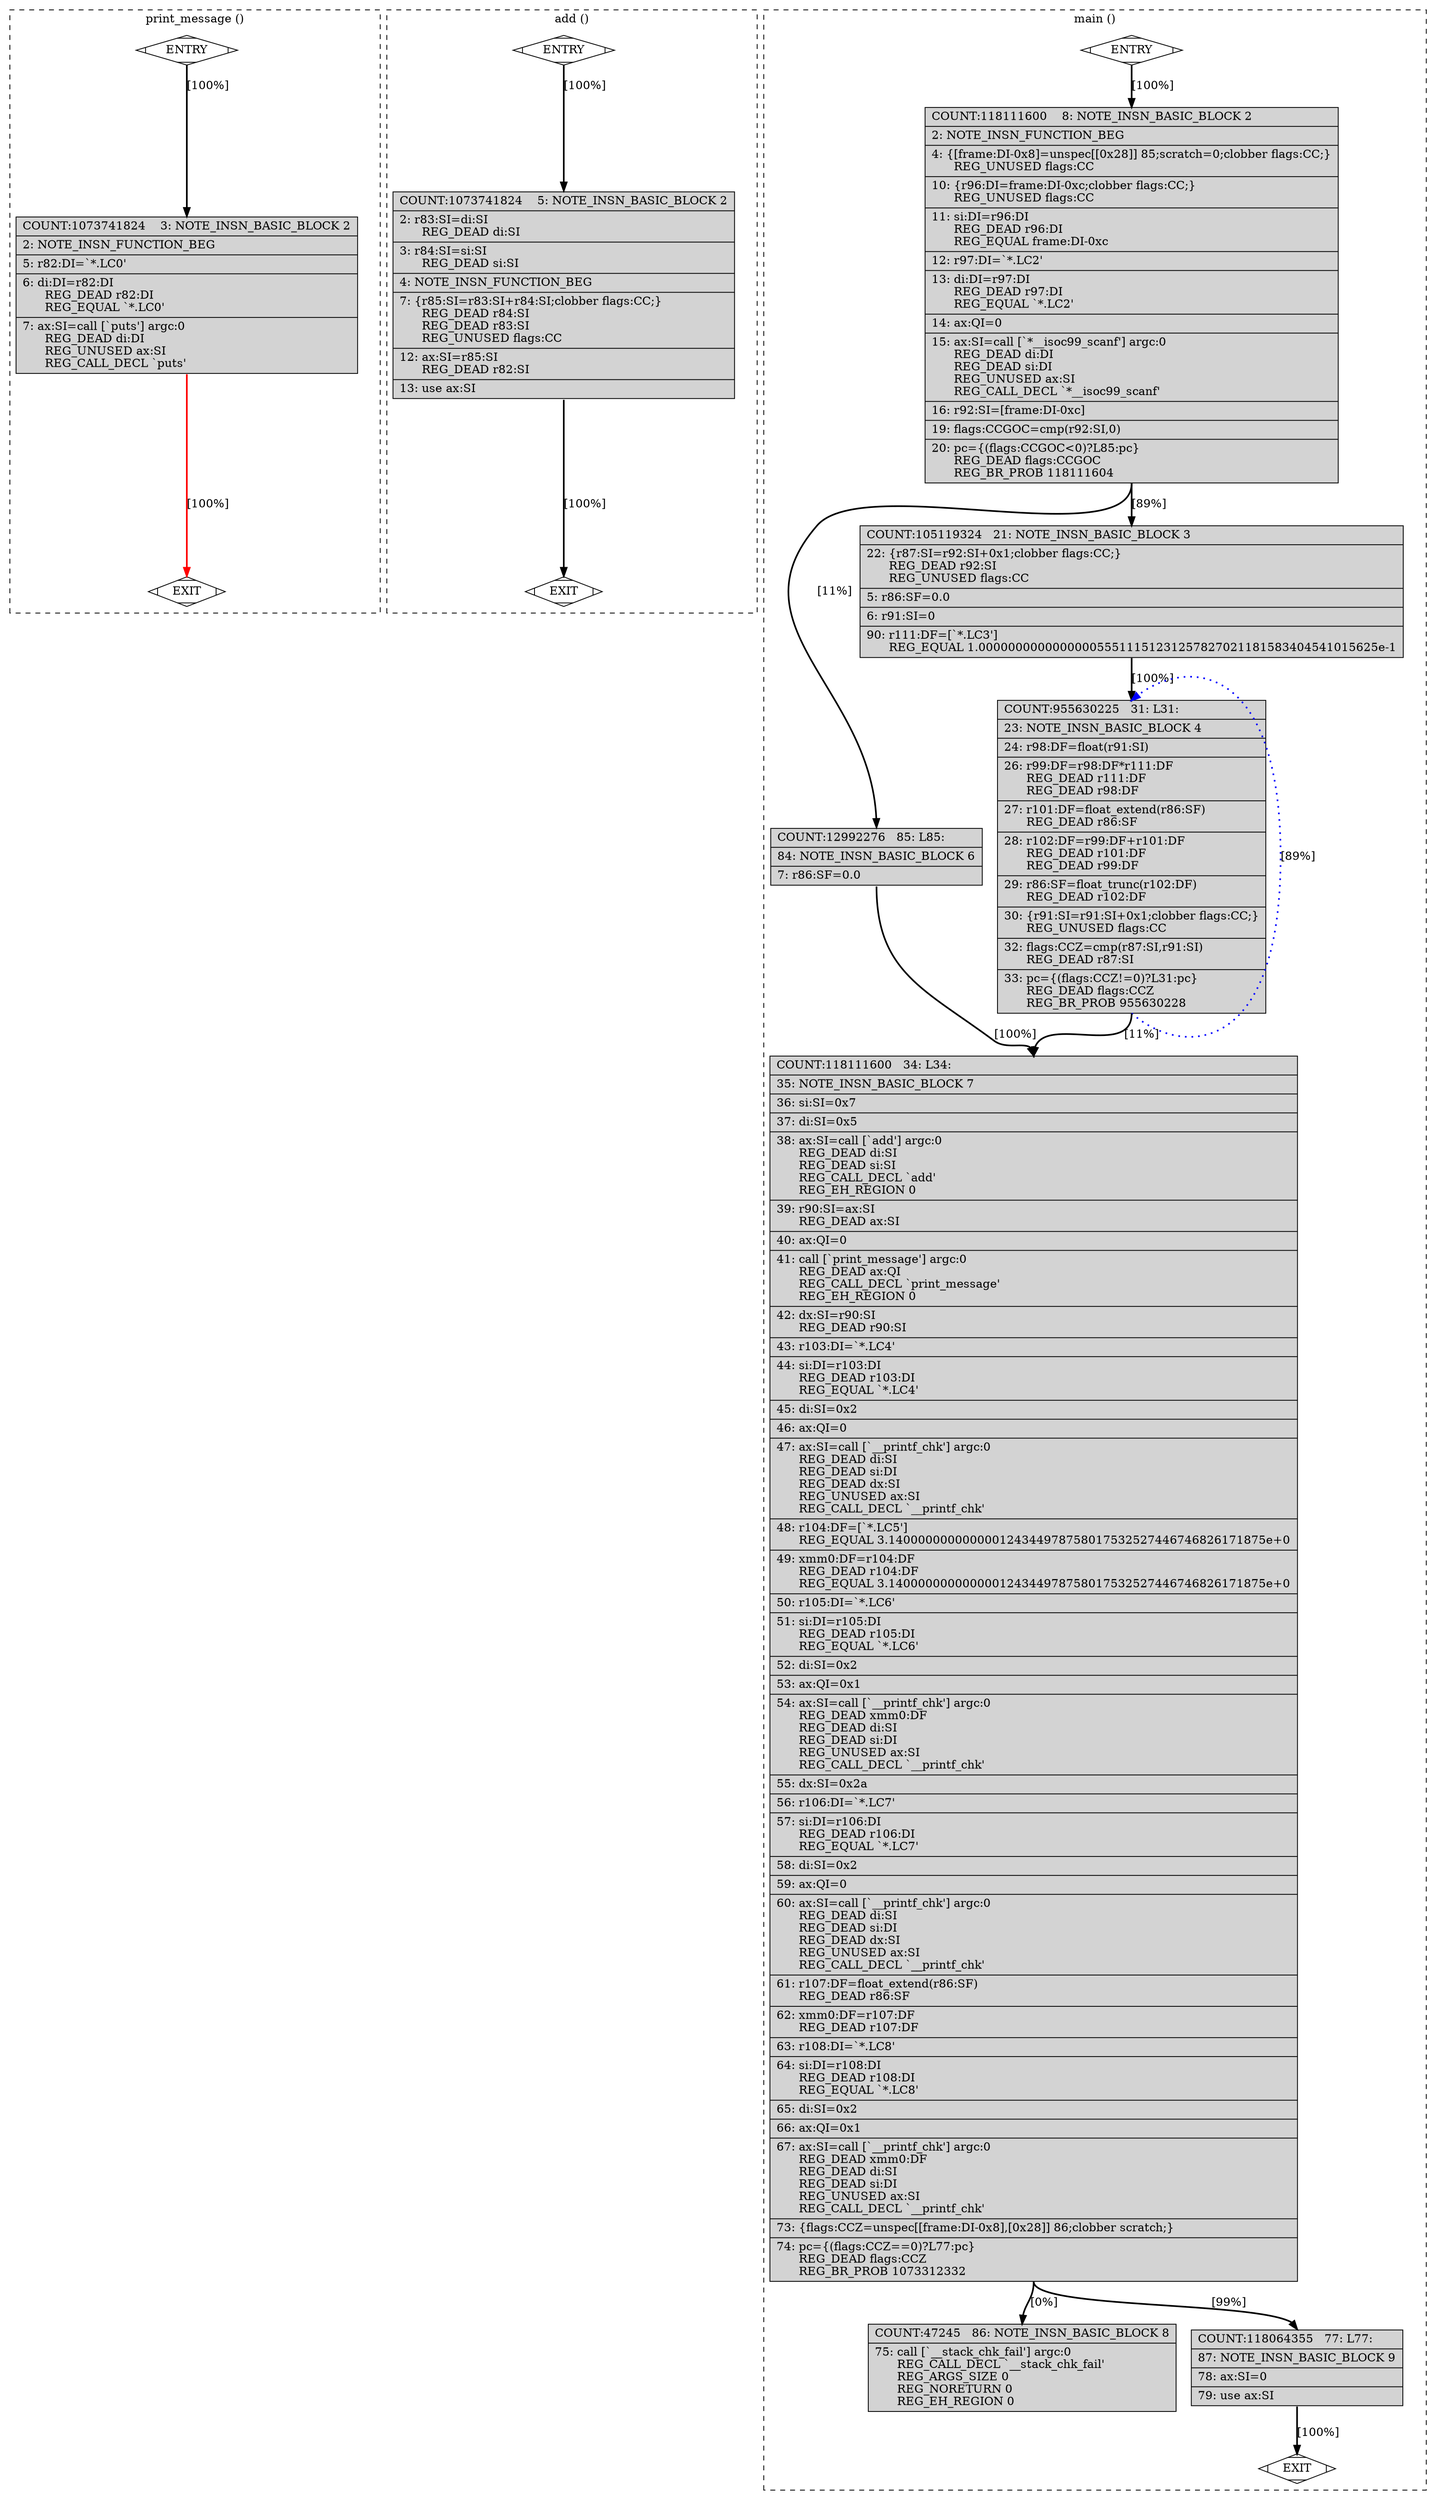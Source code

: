 digraph "test.c.280r.stv1" {
overlap=false;
subgraph "cluster_print_message" {
	style="dashed";
	color="black";
	label="print_message ()";
	fn_24_basic_block_0 [shape=Mdiamond,style=filled,fillcolor=white,label="ENTRY"];

	fn_24_basic_block_2 [shape=record,style=filled,fillcolor=lightgrey,label="{COUNT:1073741824\ \ \ \ 3:\ NOTE_INSN_BASIC_BLOCK\ 2\l\
|\ \ \ \ 2:\ NOTE_INSN_FUNCTION_BEG\l\
|\ \ \ \ 5:\ r82:DI=`*.LC0'\l\
|\ \ \ \ 6:\ di:DI=r82:DI\l\
\ \ \ \ \ \ REG_DEAD\ r82:DI\l\
\ \ \ \ \ \ REG_EQUAL\ `*.LC0'\l\
|\ \ \ \ 7:\ ax:SI=call\ [`puts']\ argc:0\l\
\ \ \ \ \ \ REG_DEAD\ di:DI\l\
\ \ \ \ \ \ REG_UNUSED\ ax:SI\l\
\ \ \ \ \ \ REG_CALL_DECL\ `puts'\l\
}"];

	fn_24_basic_block_1 [shape=Mdiamond,style=filled,fillcolor=white,label="EXIT"];

	fn_24_basic_block_0:s -> fn_24_basic_block_2:n [style="solid,bold",color=black,weight=100,constraint=true,label="[100%]"];
	fn_24_basic_block_2:s -> fn_24_basic_block_1:n [style="solid,bold",color=red,weight=10,constraint=true,label="[100%]"];
	fn_24_basic_block_0:s -> fn_24_basic_block_1:n [style="invis",constraint=true];
}
subgraph "cluster_add" {
	style="dashed";
	color="black";
	label="add ()";
	fn_25_basic_block_0 [shape=Mdiamond,style=filled,fillcolor=white,label="ENTRY"];

	fn_25_basic_block_2 [shape=record,style=filled,fillcolor=lightgrey,label="{COUNT:1073741824\ \ \ \ 5:\ NOTE_INSN_BASIC_BLOCK\ 2\l\
|\ \ \ \ 2:\ r83:SI=di:SI\l\
\ \ \ \ \ \ REG_DEAD\ di:SI\l\
|\ \ \ \ 3:\ r84:SI=si:SI\l\
\ \ \ \ \ \ REG_DEAD\ si:SI\l\
|\ \ \ \ 4:\ NOTE_INSN_FUNCTION_BEG\l\
|\ \ \ \ 7:\ \{r85:SI=r83:SI+r84:SI;clobber\ flags:CC;\}\l\
\ \ \ \ \ \ REG_DEAD\ r84:SI\l\
\ \ \ \ \ \ REG_DEAD\ r83:SI\l\
\ \ \ \ \ \ REG_UNUSED\ flags:CC\l\
|\ \ \ 12:\ ax:SI=r85:SI\l\
\ \ \ \ \ \ REG_DEAD\ r82:SI\l\
|\ \ \ 13:\ use\ ax:SI\l\
}"];

	fn_25_basic_block_1 [shape=Mdiamond,style=filled,fillcolor=white,label="EXIT"];

	fn_25_basic_block_0:s -> fn_25_basic_block_2:n [style="solid,bold",color=black,weight=100,constraint=true,label="[100%]"];
	fn_25_basic_block_2:s -> fn_25_basic_block_1:n [style="solid,bold",color=black,weight=100,constraint=true,label="[100%]"];
	fn_25_basic_block_0:s -> fn_25_basic_block_1:n [style="invis",constraint=true];
}
subgraph "cluster_main" {
	style="dashed";
	color="black";
	label="main ()";
	fn_26_basic_block_0 [shape=Mdiamond,style=filled,fillcolor=white,label="ENTRY"];

	fn_26_basic_block_2 [shape=record,style=filled,fillcolor=lightgrey,label="{COUNT:118111600\ \ \ \ 8:\ NOTE_INSN_BASIC_BLOCK\ 2\l\
|\ \ \ \ 2:\ NOTE_INSN_FUNCTION_BEG\l\
|\ \ \ \ 4:\ \{[frame:DI-0x8]=unspec[[0x28]]\ 85;scratch=0;clobber\ flags:CC;\}\l\
\ \ \ \ \ \ REG_UNUSED\ flags:CC\l\
|\ \ \ 10:\ \{r96:DI=frame:DI-0xc;clobber\ flags:CC;\}\l\
\ \ \ \ \ \ REG_UNUSED\ flags:CC\l\
|\ \ \ 11:\ si:DI=r96:DI\l\
\ \ \ \ \ \ REG_DEAD\ r96:DI\l\
\ \ \ \ \ \ REG_EQUAL\ frame:DI-0xc\l\
|\ \ \ 12:\ r97:DI=`*.LC2'\l\
|\ \ \ 13:\ di:DI=r97:DI\l\
\ \ \ \ \ \ REG_DEAD\ r97:DI\l\
\ \ \ \ \ \ REG_EQUAL\ `*.LC2'\l\
|\ \ \ 14:\ ax:QI=0\l\
|\ \ \ 15:\ ax:SI=call\ [`*__isoc99_scanf']\ argc:0\l\
\ \ \ \ \ \ REG_DEAD\ di:DI\l\
\ \ \ \ \ \ REG_DEAD\ si:DI\l\
\ \ \ \ \ \ REG_UNUSED\ ax:SI\l\
\ \ \ \ \ \ REG_CALL_DECL\ `*__isoc99_scanf'\l\
|\ \ \ 16:\ r92:SI=[frame:DI-0xc]\l\
|\ \ \ 19:\ flags:CCGOC=cmp(r92:SI,0)\l\
|\ \ \ 20:\ pc=\{(flags:CCGOC\<0)?L85:pc\}\l\
\ \ \ \ \ \ REG_DEAD\ flags:CCGOC\l\
\ \ \ \ \ \ REG_BR_PROB\ 118111604\l\
}"];

	fn_26_basic_block_6 [shape=record,style=filled,fillcolor=lightgrey,label="{COUNT:12992276\ \ \ 85:\ L85:\l\
|\ \ \ 84:\ NOTE_INSN_BASIC_BLOCK\ 6\l\
|\ \ \ \ 7:\ r86:SF=0.0\l\
}"];

	fn_26_basic_block_3 [shape=record,style=filled,fillcolor=lightgrey,label="{COUNT:105119324\ \ \ 21:\ NOTE_INSN_BASIC_BLOCK\ 3\l\
|\ \ \ 22:\ \{r87:SI=r92:SI+0x1;clobber\ flags:CC;\}\l\
\ \ \ \ \ \ REG_DEAD\ r92:SI\l\
\ \ \ \ \ \ REG_UNUSED\ flags:CC\l\
|\ \ \ \ 5:\ r86:SF=0.0\l\
|\ \ \ \ 6:\ r91:SI=0\l\
|\ \ \ 90:\ r111:DF=[`*.LC3']\l\
\ \ \ \ \ \ REG_EQUAL\ 1.000000000000000055511151231257827021181583404541015625e-1\l\
}"];

	fn_26_basic_block_4 [shape=record,style=filled,fillcolor=lightgrey,label="{COUNT:955630225\ \ \ 31:\ L31:\l\
|\ \ \ 23:\ NOTE_INSN_BASIC_BLOCK\ 4\l\
|\ \ \ 24:\ r98:DF=float(r91:SI)\l\
|\ \ \ 26:\ r99:DF=r98:DF*r111:DF\l\
\ \ \ \ \ \ REG_DEAD\ r111:DF\l\
\ \ \ \ \ \ REG_DEAD\ r98:DF\l\
|\ \ \ 27:\ r101:DF=float_extend(r86:SF)\l\
\ \ \ \ \ \ REG_DEAD\ r86:SF\l\
|\ \ \ 28:\ r102:DF=r99:DF+r101:DF\l\
\ \ \ \ \ \ REG_DEAD\ r101:DF\l\
\ \ \ \ \ \ REG_DEAD\ r99:DF\l\
|\ \ \ 29:\ r86:SF=float_trunc(r102:DF)\l\
\ \ \ \ \ \ REG_DEAD\ r102:DF\l\
|\ \ \ 30:\ \{r91:SI=r91:SI+0x1;clobber\ flags:CC;\}\l\
\ \ \ \ \ \ REG_UNUSED\ flags:CC\l\
|\ \ \ 32:\ flags:CCZ=cmp(r87:SI,r91:SI)\l\
\ \ \ \ \ \ REG_DEAD\ r87:SI\l\
|\ \ \ 33:\ pc=\{(flags:CCZ!=0)?L31:pc\}\l\
\ \ \ \ \ \ REG_DEAD\ flags:CCZ\l\
\ \ \ \ \ \ REG_BR_PROB\ 955630228\l\
}"];

	fn_26_basic_block_7 [shape=record,style=filled,fillcolor=lightgrey,label="{COUNT:118111600\ \ \ 34:\ L34:\l\
|\ \ \ 35:\ NOTE_INSN_BASIC_BLOCK\ 7\l\
|\ \ \ 36:\ si:SI=0x7\l\
|\ \ \ 37:\ di:SI=0x5\l\
|\ \ \ 38:\ ax:SI=call\ [`add']\ argc:0\l\
\ \ \ \ \ \ REG_DEAD\ di:SI\l\
\ \ \ \ \ \ REG_DEAD\ si:SI\l\
\ \ \ \ \ \ REG_CALL_DECL\ `add'\l\
\ \ \ \ \ \ REG_EH_REGION\ 0\l\
|\ \ \ 39:\ r90:SI=ax:SI\l\
\ \ \ \ \ \ REG_DEAD\ ax:SI\l\
|\ \ \ 40:\ ax:QI=0\l\
|\ \ \ 41:\ call\ [`print_message']\ argc:0\l\
\ \ \ \ \ \ REG_DEAD\ ax:QI\l\
\ \ \ \ \ \ REG_CALL_DECL\ `print_message'\l\
\ \ \ \ \ \ REG_EH_REGION\ 0\l\
|\ \ \ 42:\ dx:SI=r90:SI\l\
\ \ \ \ \ \ REG_DEAD\ r90:SI\l\
|\ \ \ 43:\ r103:DI=`*.LC4'\l\
|\ \ \ 44:\ si:DI=r103:DI\l\
\ \ \ \ \ \ REG_DEAD\ r103:DI\l\
\ \ \ \ \ \ REG_EQUAL\ `*.LC4'\l\
|\ \ \ 45:\ di:SI=0x2\l\
|\ \ \ 46:\ ax:QI=0\l\
|\ \ \ 47:\ ax:SI=call\ [`__printf_chk']\ argc:0\l\
\ \ \ \ \ \ REG_DEAD\ di:SI\l\
\ \ \ \ \ \ REG_DEAD\ si:DI\l\
\ \ \ \ \ \ REG_DEAD\ dx:SI\l\
\ \ \ \ \ \ REG_UNUSED\ ax:SI\l\
\ \ \ \ \ \ REG_CALL_DECL\ `__printf_chk'\l\
|\ \ \ 48:\ r104:DF=[`*.LC5']\l\
\ \ \ \ \ \ REG_EQUAL\ 3.140000000000000124344978758017532527446746826171875e+0\l\
|\ \ \ 49:\ xmm0:DF=r104:DF\l\
\ \ \ \ \ \ REG_DEAD\ r104:DF\l\
\ \ \ \ \ \ REG_EQUAL\ 3.140000000000000124344978758017532527446746826171875e+0\l\
|\ \ \ 50:\ r105:DI=`*.LC6'\l\
|\ \ \ 51:\ si:DI=r105:DI\l\
\ \ \ \ \ \ REG_DEAD\ r105:DI\l\
\ \ \ \ \ \ REG_EQUAL\ `*.LC6'\l\
|\ \ \ 52:\ di:SI=0x2\l\
|\ \ \ 53:\ ax:QI=0x1\l\
|\ \ \ 54:\ ax:SI=call\ [`__printf_chk']\ argc:0\l\
\ \ \ \ \ \ REG_DEAD\ xmm0:DF\l\
\ \ \ \ \ \ REG_DEAD\ di:SI\l\
\ \ \ \ \ \ REG_DEAD\ si:DI\l\
\ \ \ \ \ \ REG_UNUSED\ ax:SI\l\
\ \ \ \ \ \ REG_CALL_DECL\ `__printf_chk'\l\
|\ \ \ 55:\ dx:SI=0x2a\l\
|\ \ \ 56:\ r106:DI=`*.LC7'\l\
|\ \ \ 57:\ si:DI=r106:DI\l\
\ \ \ \ \ \ REG_DEAD\ r106:DI\l\
\ \ \ \ \ \ REG_EQUAL\ `*.LC7'\l\
|\ \ \ 58:\ di:SI=0x2\l\
|\ \ \ 59:\ ax:QI=0\l\
|\ \ \ 60:\ ax:SI=call\ [`__printf_chk']\ argc:0\l\
\ \ \ \ \ \ REG_DEAD\ di:SI\l\
\ \ \ \ \ \ REG_DEAD\ si:DI\l\
\ \ \ \ \ \ REG_DEAD\ dx:SI\l\
\ \ \ \ \ \ REG_UNUSED\ ax:SI\l\
\ \ \ \ \ \ REG_CALL_DECL\ `__printf_chk'\l\
|\ \ \ 61:\ r107:DF=float_extend(r86:SF)\l\
\ \ \ \ \ \ REG_DEAD\ r86:SF\l\
|\ \ \ 62:\ xmm0:DF=r107:DF\l\
\ \ \ \ \ \ REG_DEAD\ r107:DF\l\
|\ \ \ 63:\ r108:DI=`*.LC8'\l\
|\ \ \ 64:\ si:DI=r108:DI\l\
\ \ \ \ \ \ REG_DEAD\ r108:DI\l\
\ \ \ \ \ \ REG_EQUAL\ `*.LC8'\l\
|\ \ \ 65:\ di:SI=0x2\l\
|\ \ \ 66:\ ax:QI=0x1\l\
|\ \ \ 67:\ ax:SI=call\ [`__printf_chk']\ argc:0\l\
\ \ \ \ \ \ REG_DEAD\ xmm0:DF\l\
\ \ \ \ \ \ REG_DEAD\ di:SI\l\
\ \ \ \ \ \ REG_DEAD\ si:DI\l\
\ \ \ \ \ \ REG_UNUSED\ ax:SI\l\
\ \ \ \ \ \ REG_CALL_DECL\ `__printf_chk'\l\
|\ \ \ 73:\ \{flags:CCZ=unspec[[frame:DI-0x8],[0x28]]\ 86;clobber\ scratch;\}\l\
|\ \ \ 74:\ pc=\{(flags:CCZ==0)?L77:pc\}\l\
\ \ \ \ \ \ REG_DEAD\ flags:CCZ\l\
\ \ \ \ \ \ REG_BR_PROB\ 1073312332\l\
}"];

	fn_26_basic_block_8 [shape=record,style=filled,fillcolor=lightgrey,label="{COUNT:47245\ \ \ 86:\ NOTE_INSN_BASIC_BLOCK\ 8\l\
|\ \ \ 75:\ call\ [`__stack_chk_fail']\ argc:0\l\
\ \ \ \ \ \ REG_CALL_DECL\ `__stack_chk_fail'\l\
\ \ \ \ \ \ REG_ARGS_SIZE\ 0\l\
\ \ \ \ \ \ REG_NORETURN\ 0\l\
\ \ \ \ \ \ REG_EH_REGION\ 0\l\
}"];

	fn_26_basic_block_9 [shape=record,style=filled,fillcolor=lightgrey,label="{COUNT:118064355\ \ \ 77:\ L77:\l\
|\ \ \ 87:\ NOTE_INSN_BASIC_BLOCK\ 9\l\
|\ \ \ 78:\ ax:SI=0\l\
|\ \ \ 79:\ use\ ax:SI\l\
}"];

	fn_26_basic_block_1 [shape=Mdiamond,style=filled,fillcolor=white,label="EXIT"];

	fn_26_basic_block_0:s -> fn_26_basic_block_2:n [style="solid,bold",color=black,weight=100,constraint=true,label="[100%]"];
	fn_26_basic_block_2:s -> fn_26_basic_block_3:n [style="solid,bold",color=black,weight=100,constraint=true,label="[89%]"];
	fn_26_basic_block_2:s -> fn_26_basic_block_6:n [style="solid,bold",color=black,weight=10,constraint=true,label="[11%]"];
	fn_26_basic_block_3:s -> fn_26_basic_block_4:n [style="solid,bold",color=black,weight=100,constraint=true,label="[100%]"];
	fn_26_basic_block_4:s -> fn_26_basic_block_4:n [style="dotted,bold",color=blue,weight=10,constraint=false,label="[89%]"];
	fn_26_basic_block_4:s -> fn_26_basic_block_7:n [style="solid,bold",color=black,weight=100,constraint=true,label="[11%]"];
	fn_26_basic_block_6:s -> fn_26_basic_block_7:n [style="solid,bold",color=black,weight=100,constraint=true,label="[100%]"];
	fn_26_basic_block_7:s -> fn_26_basic_block_9:n [style="solid,bold",color=black,weight=10,constraint=true,label="[99%]"];
	fn_26_basic_block_7:s -> fn_26_basic_block_8:n [style="solid,bold",color=black,weight=100,constraint=true,label="[0%]"];
	fn_26_basic_block_9:s -> fn_26_basic_block_1:n [style="solid,bold",color=black,weight=100,constraint=true,label="[100%]"];
	fn_26_basic_block_0:s -> fn_26_basic_block_1:n [style="invis",constraint=true];
}
}
